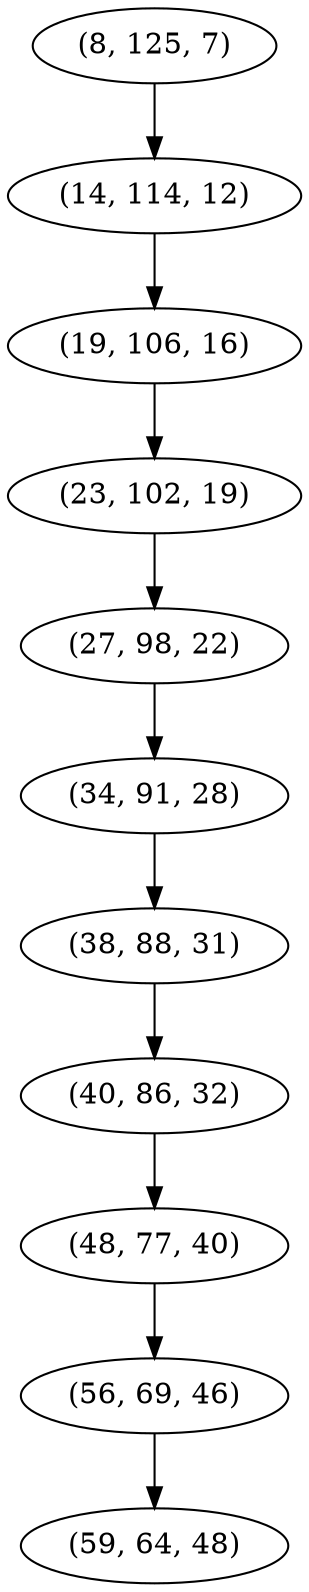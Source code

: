 digraph tree {
    "(8, 125, 7)";
    "(14, 114, 12)";
    "(19, 106, 16)";
    "(23, 102, 19)";
    "(27, 98, 22)";
    "(34, 91, 28)";
    "(38, 88, 31)";
    "(40, 86, 32)";
    "(48, 77, 40)";
    "(56, 69, 46)";
    "(59, 64, 48)";
    "(8, 125, 7)" -> "(14, 114, 12)";
    "(14, 114, 12)" -> "(19, 106, 16)";
    "(19, 106, 16)" -> "(23, 102, 19)";
    "(23, 102, 19)" -> "(27, 98, 22)";
    "(27, 98, 22)" -> "(34, 91, 28)";
    "(34, 91, 28)" -> "(38, 88, 31)";
    "(38, 88, 31)" -> "(40, 86, 32)";
    "(40, 86, 32)" -> "(48, 77, 40)";
    "(48, 77, 40)" -> "(56, 69, 46)";
    "(56, 69, 46)" -> "(59, 64, 48)";
}
